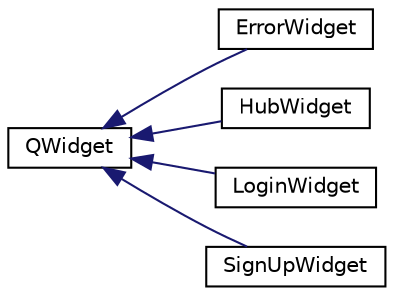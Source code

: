 digraph "Graphical Class Hierarchy"
{
 // LATEX_PDF_SIZE
  edge [fontname="Helvetica",fontsize="10",labelfontname="Helvetica",labelfontsize="10"];
  node [fontname="Helvetica",fontsize="10",shape=record];
  rankdir="LR";
  Node0 [label="QWidget",height=0.2,width=0.4,color="black", fillcolor="white", style="filled",URL="$classQWidget.html",tooltip=" "];
  Node0 -> Node1 [dir="back",color="midnightblue",fontsize="10",style="solid",fontname="Helvetica"];
  Node1 [label="ErrorWidget",height=0.2,width=0.4,color="black", fillcolor="white", style="filled",URL="$classErrorWidget.html",tooltip=" "];
  Node0 -> Node2 [dir="back",color="midnightblue",fontsize="10",style="solid",fontname="Helvetica"];
  Node2 [label="HubWidget",height=0.2,width=0.4,color="black", fillcolor="white", style="filled",URL="$classHubWidget.html",tooltip=" "];
  Node0 -> Node3 [dir="back",color="midnightblue",fontsize="10",style="solid",fontname="Helvetica"];
  Node3 [label="LoginWidget",height=0.2,width=0.4,color="black", fillcolor="white", style="filled",URL="$classLoginWidget.html",tooltip=" "];
  Node0 -> Node4 [dir="back",color="midnightblue",fontsize="10",style="solid",fontname="Helvetica"];
  Node4 [label="SignUpWidget",height=0.2,width=0.4,color="black", fillcolor="white", style="filled",URL="$classSignUpWidget.html",tooltip=" "];
}
